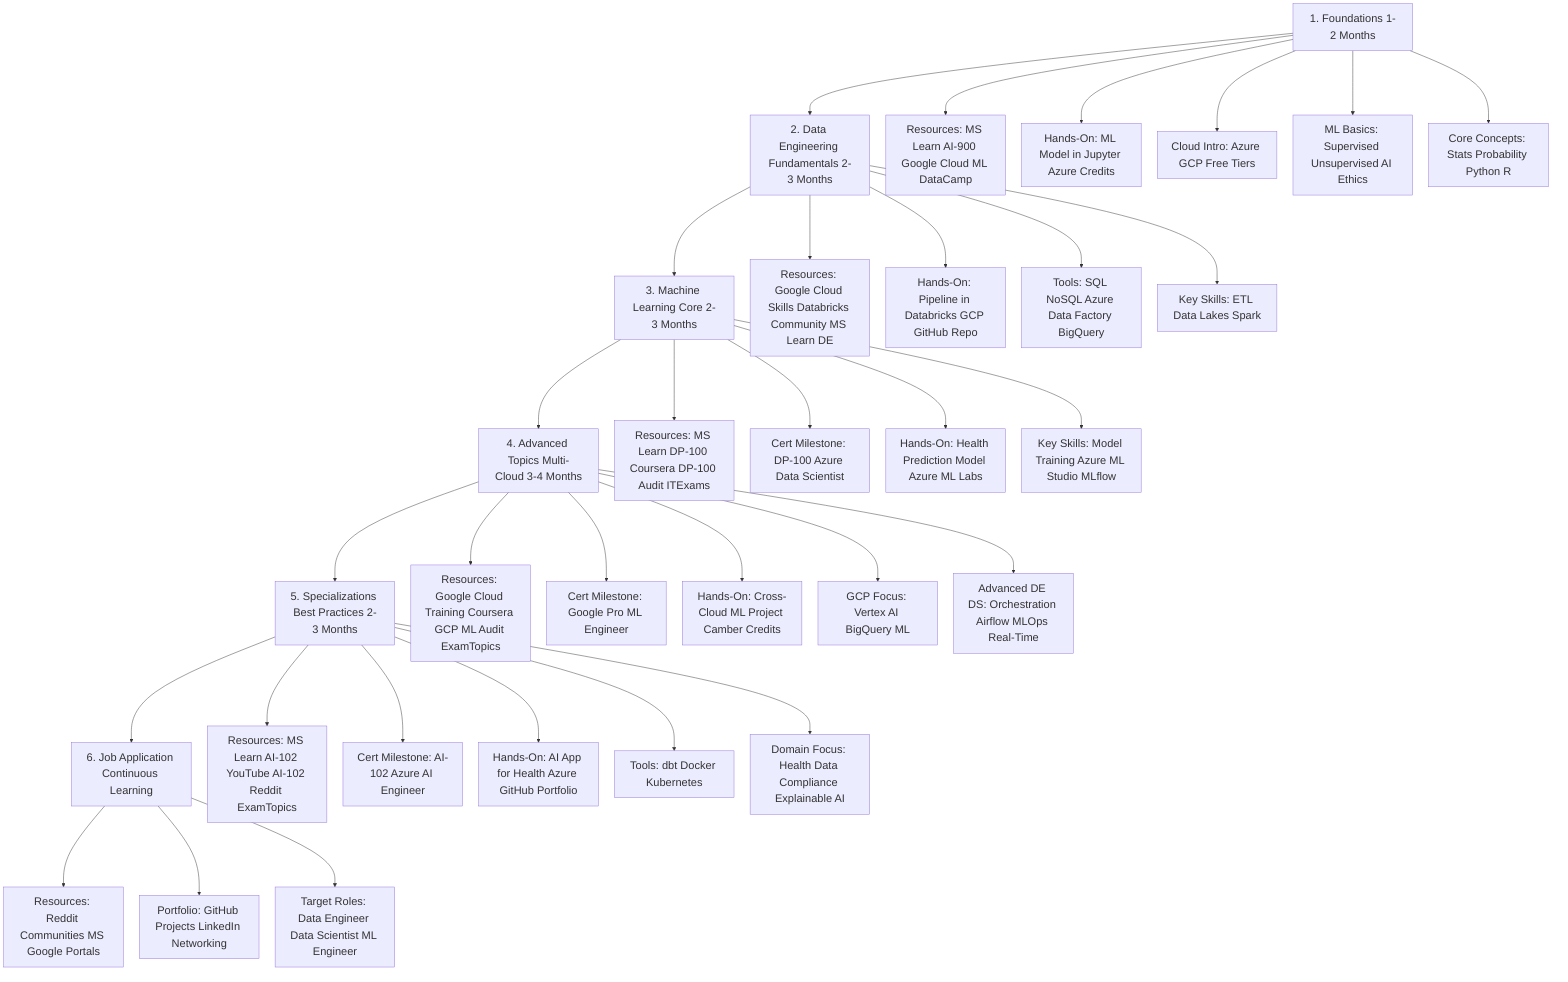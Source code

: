 %%{init: {"flowchart": {"rankSpacing": 140, "nodeSpacing": 35}, "themeVariables": {"fontSize": "24px"}}}%%

graph TD
    A[1. Foundations 1-2 Months] --> B[2. Data Engineering Fundamentals 2-3 Months]
    B --> C[3. Machine Learning Core 2-3 Months]
    C --> D[4. Advanced Topics Multi-Cloud 3-4 Months]
    D --> E[5. Specializations Best Practices 2-3 Months]
    E --> F[6. Job Application Continuous Learning]

    %% children order reversed compared to the original to produce a left-right mirrored layout while keeping TD (top-down)
    A --> A5[Resources: MS Learn AI-900 Google Cloud ML DataCamp]
    A --> A4[Hands-On: ML Model in Jupyter Azure Credits]
    A --> A3[Cloud Intro: Azure GCP Free Tiers]
    A --> A2[ML Basics: Supervised Unsupervised AI Ethics]
    A --> A1[Core Concepts: Stats Probability Python R]

    B --> B4[Resources: Google Cloud Skills Databricks Community MS Learn DE]
    B --> B3[Hands-On: Pipeline in Databricks GCP GitHub Repo]
    B --> B2[Tools: SQL NoSQL Azure Data Factory BigQuery]
    B --> B1[Key Skills: ETL Data Lakes Spark]

    C --> C4[Resources: MS Learn DP-100 Coursera DP-100 Audit ITExams]
    C --> C3[Cert Milestone: DP-100 Azure Data Scientist]
    C --> C2[Hands-On: Health Prediction Model Azure ML Labs]
    C --> C1[Key Skills: Model Training Azure ML Studio MLflow]

    D --> D5[Resources: Google Cloud Training Coursera GCP ML Audit ExamTopics]
    D --> D4[Cert Milestone: Google Pro ML Engineer]
    D --> D3[Hands-On: Cross-Cloud ML Project Camber Credits]
    D --> D2[GCP Focus: Vertex AI BigQuery ML]
    D --> D1[Advanced DE DS: Orchestration Airflow MLOps Real-Time]

    E --> E5[Resources: MS Learn AI-102 YouTube AI-102 Reddit ExamTopics]
    E --> E4[Cert Milestone: AI-102 Azure AI Engineer]
    E --> E3[Hands-On: AI App for Health Azure GitHub Portfolio]
    E --> E2[Tools: dbt Docker Kubernetes]
    E --> E1[Domain Focus: Health Data Compliance Explainable AI]

    F --> F3[Resources: Reddit Communities MS Google Portals]
    F --> F2[Portfolio: GitHub Projects LinkedIn Networking]
    F --> F1[Target Roles: Data Engineer Data Scientist ML Engineer]